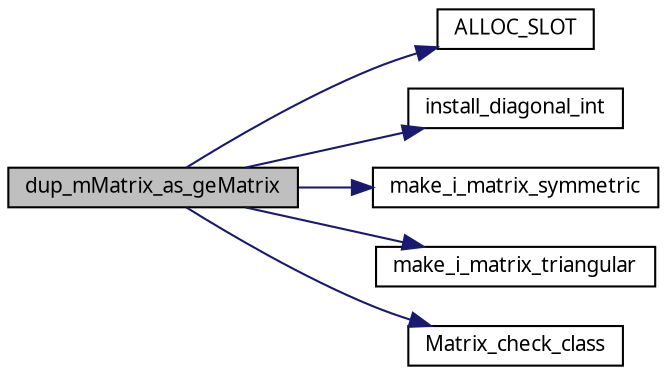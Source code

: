 digraph G
{
  edge [fontname="FreeSans.ttf",fontsize=10,labelfontname="FreeSans.ttf",labelfontsize=10];
  node [fontname="FreeSans.ttf",fontsize=10,shape=record];
  rankdir=LR;
  Node1 [label="dup_mMatrix_as_geMatrix",height=0.2,width=0.4,color="black", fillcolor="grey75", style="filled" fontcolor="black"];
  Node1 -> Node2 [color="midnightblue",fontsize=10,style="solid",fontname="FreeSans.ttf"];
  Node2 [label="ALLOC_SLOT",height=0.2,width=0.4,color="black", fillcolor="white", style="filled",URL="$Mutils_8h.html#f7f59236ca18ab52131cf71f4a7b0786",tooltip="Allocate an SEXP of given type and length, assign it as slot nm in the object, and..."];
  Node1 -> Node3 [color="midnightblue",fontsize=10,style="solid",fontname="FreeSans.ttf"];
  Node3 [label="install_diagonal_int",height=0.2,width=0.4,color="black", fillcolor="white", style="filled",URL="$Mutils_8c.html#daf5449cf279f61000d9d1a1215d4b6a"];
  Node1 -> Node4 [color="midnightblue",fontsize=10,style="solid",fontname="FreeSans.ttf"];
  Node4 [label="make_i_matrix_symmetric",height=0.2,width=0.4,color="black", fillcolor="white", style="filled",URL="$Mutils_8h.html#133847040a4bd7d9bdb602c11aa6f048"];
  Node1 -> Node5 [color="midnightblue",fontsize=10,style="solid",fontname="FreeSans.ttf"];
  Node5 [label="make_i_matrix_triangular",height=0.2,width=0.4,color="black", fillcolor="white", style="filled",URL="$Mutils_8h.html#b30d497ec7595dda8670f741fcd74992"];
  Node1 -> Node6 [color="midnightblue",fontsize=10,style="solid",fontname="FreeSans.ttf"];
  Node6 [label="Matrix_check_class",height=0.2,width=0.4,color="black", fillcolor="white", style="filled",URL="$Mutils_8h.html#2206f293e563a99c83fa8480b7e26912",tooltip="Return the 0-based index of a string match in a vector of strings terminated by an..."];
}
